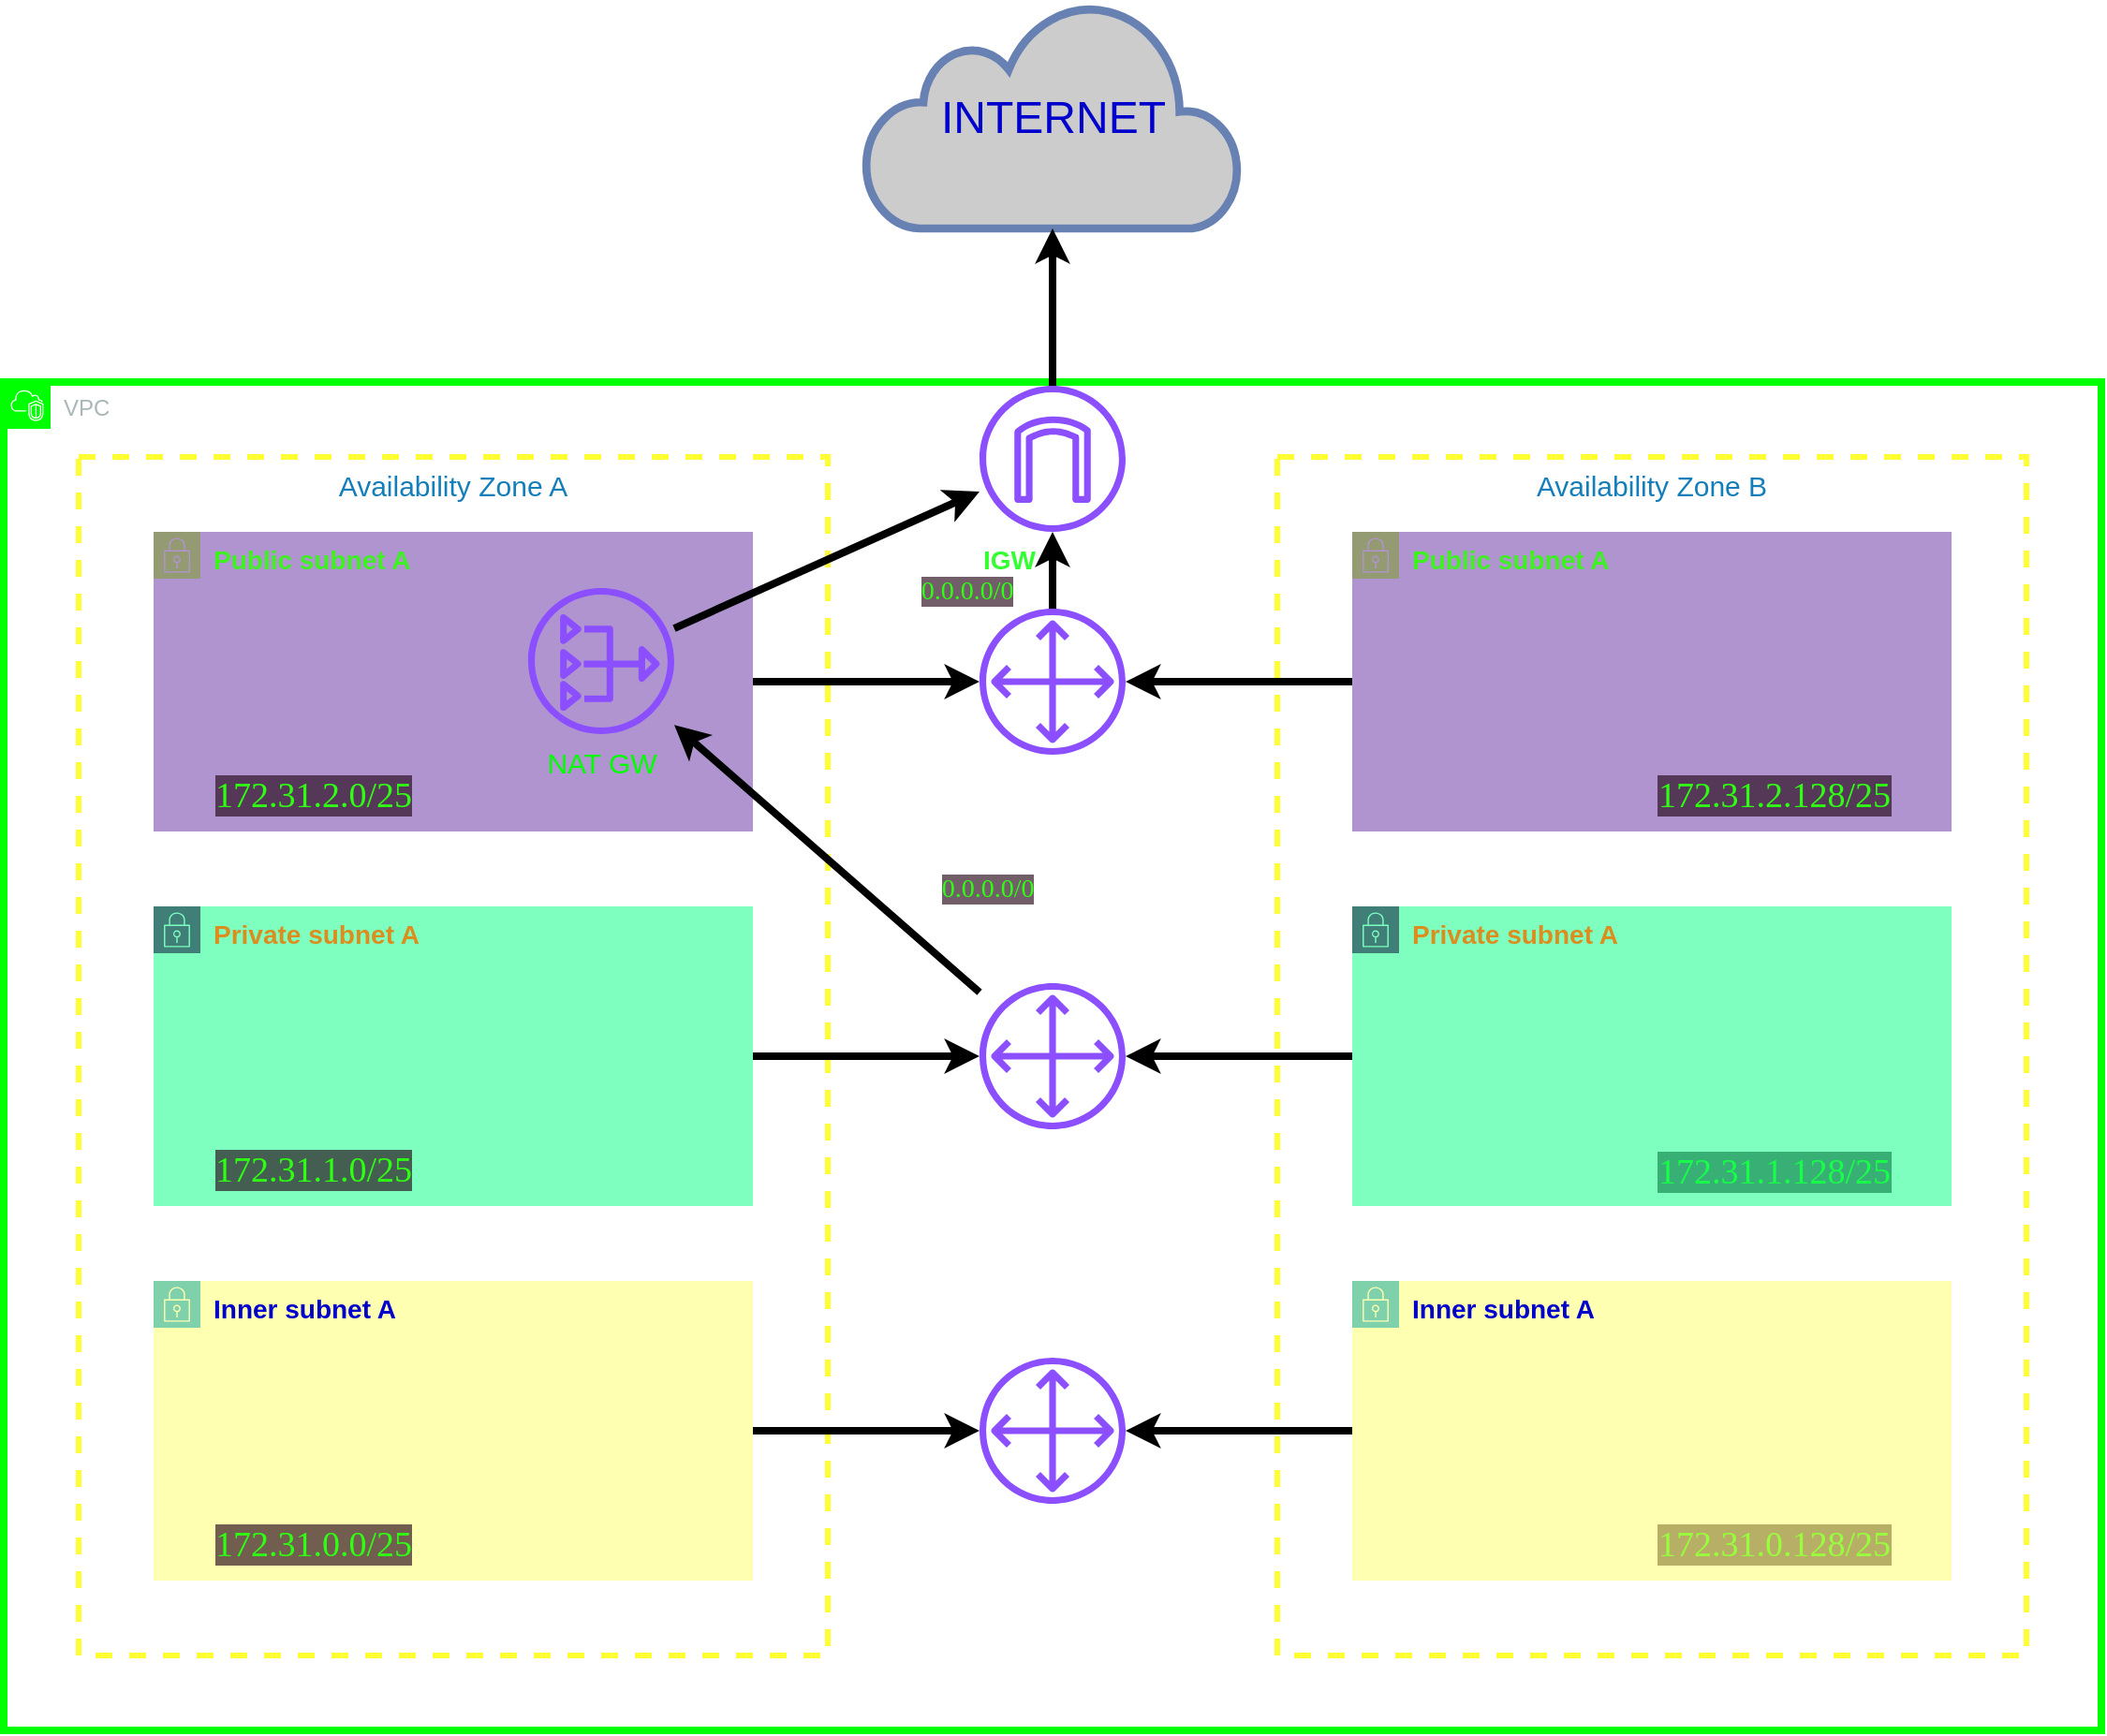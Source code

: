 <mxfile version="24.7.17">
  <diagram name="Page-1" id="hS4I89rfNqJYn6r8r8l5">
    <mxGraphModel dx="1584" dy="1025" grid="1" gridSize="10" guides="1" tooltips="1" connect="1" arrows="1" fold="1" page="1" pageScale="1" pageWidth="1654" pageHeight="1169" math="0" shadow="0">
      <root>
        <mxCell id="0" />
        <mxCell id="1" parent="0" />
        <mxCell id="uFk2t-kUWAG2hNGYg0_t-2" value="VPC" style="points=[[0,0],[0.25,0],[0.5,0],[0.75,0],[1,0],[1,0.25],[1,0.5],[1,0.75],[1,1],[0.75,1],[0.5,1],[0.25,1],[0,1],[0,0.75],[0,0.5],[0,0.25]];outlineConnect=0;gradientColor=none;html=1;whiteSpace=wrap;fontSize=12;fontStyle=0;container=1;pointerEvents=0;collapsible=0;recursiveResize=0;shape=mxgraph.aws4.group;grIcon=mxgraph.aws4.group_vpc2;strokeColor=#00FF00;fillColor=none;verticalAlign=top;align=left;spacingLeft=30;fontColor=#AAB7B8;dashed=0;strokeWidth=4;" vertex="1" parent="1">
          <mxGeometry x="120" y="320" width="1120" height="720" as="geometry" />
        </mxCell>
        <mxCell id="uFk2t-kUWAG2hNGYg0_t-3" value="Availability Zone A" style="fillColor=none;strokeColor=#FFFF33;dashed=1;verticalAlign=top;fontStyle=0;fontColor=#147EBA;whiteSpace=wrap;html=1;strokeWidth=3;fontSize=15;" vertex="1" parent="uFk2t-kUWAG2hNGYg0_t-2">
          <mxGeometry x="40" y="40" width="400" height="640" as="geometry" />
        </mxCell>
        <mxCell id="uFk2t-kUWAG2hNGYg0_t-41" style="edgeStyle=orthogonalEdgeStyle;rounded=0;orthogonalLoop=1;jettySize=auto;html=1;strokeWidth=4;" edge="1" parent="uFk2t-kUWAG2hNGYg0_t-2" source="uFk2t-kUWAG2hNGYg0_t-7" target="uFk2t-kUWAG2hNGYg0_t-31">
          <mxGeometry relative="1" as="geometry" />
        </mxCell>
        <mxCell id="uFk2t-kUWAG2hNGYg0_t-7" value="Public subnet A" style="points=[[0,0],[0.25,0],[0.5,0],[0.75,0],[1,0],[1,0.25],[1,0.5],[1,0.75],[1,1],[0.75,1],[0.5,1],[0.25,1],[0,1],[0,0.75],[0,0.5],[0,0.25]];outlineConnect=0;gradientColor=none;html=1;whiteSpace=wrap;fontSize=14;fontStyle=1;container=1;pointerEvents=0;collapsible=0;recursiveResize=0;shape=mxgraph.aws4.group;grIcon=mxgraph.aws4.group_security_group;grStroke=0;strokeColor=#7AA116;fillColor=#602ba1;verticalAlign=top;align=left;spacingLeft=30;fontColor=#3FF023;dashed=0;opacity=50;" vertex="1" parent="uFk2t-kUWAG2hNGYg0_t-2">
          <mxGeometry x="80" y="80" width="320" height="160" as="geometry" />
        </mxCell>
        <mxCell id="uFk2t-kUWAG2hNGYg0_t-9" value="Availability Zone B" style="fillColor=none;strokeColor=#FFFF33;dashed=1;verticalAlign=top;fontStyle=0;fontColor=#147EBA;whiteSpace=wrap;html=1;strokeWidth=3;fontSize=15;" vertex="1" parent="uFk2t-kUWAG2hNGYg0_t-2">
          <mxGeometry x="680" y="40" width="400" height="640" as="geometry" />
        </mxCell>
        <mxCell id="uFk2t-kUWAG2hNGYg0_t-48" style="edgeStyle=orthogonalEdgeStyle;rounded=0;orthogonalLoop=1;jettySize=auto;html=1;strokeWidth=4;" edge="1" parent="uFk2t-kUWAG2hNGYg0_t-2" source="uFk2t-kUWAG2hNGYg0_t-12" target="uFk2t-kUWAG2hNGYg0_t-32">
          <mxGeometry relative="1" as="geometry" />
        </mxCell>
        <mxCell id="uFk2t-kUWAG2hNGYg0_t-12" value="Private subnet A" style="points=[[0,0],[0.25,0],[0.5,0],[0.75,0],[1,0],[1,0.25],[1,0.5],[1,0.75],[1,1],[0.75,1],[0.5,1],[0.25,1],[0,1],[0,0.75],[0,0.5],[0,0.25]];outlineConnect=0;gradientColor=none;html=1;whiteSpace=wrap;fontSize=14;fontStyle=1;container=1;pointerEvents=0;collapsible=0;recursiveResize=0;shape=mxgraph.aws4.group;grIcon=mxgraph.aws4.group_security_group;grStroke=0;strokeColor=#000033;fillColor=#00FF80;verticalAlign=top;align=left;spacingLeft=30;fontColor=#db8d1f;dashed=0;opacity=50;" vertex="1" parent="uFk2t-kUWAG2hNGYg0_t-2">
          <mxGeometry x="80" y="280" width="320" height="160" as="geometry" />
        </mxCell>
        <mxCell id="uFk2t-kUWAG2hNGYg0_t-20" value="&lt;p class=&quot;p1&quot; style=&quot;margin: 0px; font-variant-numeric: normal; font-variant-east-asian: normal; font-variant-alternates: normal; font-size-adjust: none; font-kerning: auto; font-optical-sizing: auto; font-feature-settings: normal; font-variation-settings: normal; font-variant-position: normal; font-weight: 400; font-stretch: normal; font-size: 19px; line-height: normal; font-family: &amp;quot;Andale Mono&amp;quot;; color: rgb(47, 255, 18); background-color: rgba(37, 8, 25, 0.65); text-align: start; text-wrap: wrap;&quot;&gt;&lt;span class=&quot;s1&quot; style=&quot;font-variant-ligatures: no-common-ligatures; font-size: 19px;&quot;&gt;172.31.1.128/25&lt;/span&gt;&lt;/p&gt;" style="text;strokeColor=none;fillColor=none;html=1;fontSize=19;fontStyle=1;verticalAlign=middle;align=center;" vertex="1" parent="uFk2t-kUWAG2hNGYg0_t-12">
          <mxGeometry x="790" y="131" width="150" height="20" as="geometry" />
        </mxCell>
        <mxCell id="uFk2t-kUWAG2hNGYg0_t-49" style="edgeStyle=orthogonalEdgeStyle;rounded=0;orthogonalLoop=1;jettySize=auto;html=1;strokeWidth=4;" edge="1" parent="uFk2t-kUWAG2hNGYg0_t-2" source="uFk2t-kUWAG2hNGYg0_t-15" target="uFk2t-kUWAG2hNGYg0_t-33">
          <mxGeometry relative="1" as="geometry" />
        </mxCell>
        <mxCell id="uFk2t-kUWAG2hNGYg0_t-15" value="Inner subnet A" style="points=[[0,0],[0.25,0],[0.5,0],[0.75,0],[1,0],[1,0.25],[1,0.5],[1,0.75],[1,1],[0.75,1],[0.5,1],[0.25,1],[0,1],[0,0.75],[0,0.5],[0,0.25]];outlineConnect=0;gradientColor=none;html=1;whiteSpace=wrap;fontSize=14;fontStyle=1;container=1;pointerEvents=0;collapsible=0;recursiveResize=0;shape=mxgraph.aws4.group;grIcon=mxgraph.aws4.group_security_group;grStroke=0;strokeColor=#00A4A6;fillColor=#FFFF66;verticalAlign=top;align=left;spacingLeft=30;fontColor=#0000CC;dashed=0;opacity=50;" vertex="1" parent="uFk2t-kUWAG2hNGYg0_t-2">
          <mxGeometry x="80" y="480" width="320" height="160" as="geometry" />
        </mxCell>
        <mxCell id="uFk2t-kUWAG2hNGYg0_t-19" value="&lt;p class=&quot;p1&quot; style=&quot;margin: 0px; font-variant-numeric: normal; font-variant-east-asian: normal; font-variant-alternates: normal; font-size-adjust: none; font-kerning: auto; font-optical-sizing: auto; font-feature-settings: normal; font-variation-settings: normal; font-variant-position: normal; font-weight: 400; font-stretch: normal; font-size: 19px; line-height: normal; font-family: &amp;quot;Andale Mono&amp;quot;; color: rgb(47, 255, 18); background-color: rgba(37, 8, 25, 0.65); text-align: start; text-wrap: wrap;&quot;&gt;&lt;span class=&quot;s1&quot; style=&quot;font-variant-ligatures: no-common-ligatures; font-size: 19px;&quot;&gt;172.31.0.0/25&lt;/span&gt;&lt;/p&gt;" style="text;strokeColor=none;fillColor=none;html=1;fontSize=19;fontStyle=1;verticalAlign=middle;align=center;" vertex="1" parent="uFk2t-kUWAG2hNGYg0_t-15">
          <mxGeometry x="10" y="130" width="150" height="20" as="geometry" />
        </mxCell>
        <mxCell id="uFk2t-kUWAG2hNGYg0_t-21" value="&lt;p class=&quot;p1&quot; style=&quot;margin: 0px; font-variant-numeric: normal; font-variant-east-asian: normal; font-variant-alternates: normal; font-size-adjust: none; font-kerning: auto; font-optical-sizing: auto; font-feature-settings: normal; font-variation-settings: normal; font-variant-position: normal; font-weight: 400; font-stretch: normal; font-size: 19px; line-height: normal; font-family: &amp;quot;Andale Mono&amp;quot;; color: rgb(47, 255, 18); background-color: rgba(37, 8, 25, 0.65); text-align: start; text-wrap: wrap;&quot;&gt;&lt;span class=&quot;s1&quot; style=&quot;font-variant-ligatures: no-common-ligatures; font-size: 19px;&quot;&gt;172.31.0.128/25&lt;/span&gt;&lt;/p&gt;" style="text;strokeColor=none;fillColor=none;html=1;fontSize=19;fontStyle=1;verticalAlign=middle;align=center;" vertex="1" parent="uFk2t-kUWAG2hNGYg0_t-15">
          <mxGeometry x="790" y="130" width="150" height="20" as="geometry" />
        </mxCell>
        <mxCell id="uFk2t-kUWAG2hNGYg0_t-16" value="&lt;p class=&quot;p1&quot; style=&quot;margin: 0px; font-variant-numeric: normal; font-variant-east-asian: normal; font-variant-alternates: normal; font-size-adjust: none; font-kerning: auto; font-optical-sizing: auto; font-feature-settings: normal; font-variation-settings: normal; font-variant-position: normal; font-weight: 400; font-stretch: normal; font-size: 19px; line-height: normal; font-family: &amp;quot;Andale Mono&amp;quot;; color: rgb(47, 255, 18); background-color: rgba(37, 8, 25, 0.65); text-align: start; text-wrap: wrap;&quot;&gt;&lt;span class=&quot;s1&quot; style=&quot;font-variant-ligatures: no-common-ligatures; font-size: 19px;&quot;&gt;172.31.2.0/25&lt;/span&gt;&lt;/p&gt;" style="text;strokeColor=none;fillColor=none;html=1;fontSize=19;fontStyle=1;verticalAlign=middle;align=center;" vertex="1" parent="uFk2t-kUWAG2hNGYg0_t-2">
          <mxGeometry x="90" y="210" width="150" height="20" as="geometry" />
        </mxCell>
        <mxCell id="uFk2t-kUWAG2hNGYg0_t-18" value="&lt;p class=&quot;p1&quot; style=&quot;margin: 0px; font-variant-numeric: normal; font-variant-east-asian: normal; font-variant-alternates: normal; font-size-adjust: none; font-kerning: auto; font-optical-sizing: auto; font-feature-settings: normal; font-variation-settings: normal; font-variant-position: normal; font-weight: 400; font-stretch: normal; font-size: 19px; line-height: normal; font-family: &amp;quot;Andale Mono&amp;quot;; color: rgb(47, 255, 18); background-color: rgba(37, 8, 25, 0.65); text-align: start; text-wrap: wrap;&quot;&gt;&lt;span class=&quot;s1&quot; style=&quot;font-variant-ligatures: no-common-ligatures; font-size: 19px;&quot;&gt;172.31.1.0/25&lt;/span&gt;&lt;/p&gt;" style="text;strokeColor=none;fillColor=none;html=1;fontSize=19;fontStyle=1;verticalAlign=middle;align=center;" vertex="1" parent="uFk2t-kUWAG2hNGYg0_t-2">
          <mxGeometry x="90" y="410" width="150" height="20" as="geometry" />
        </mxCell>
        <mxCell id="uFk2t-kUWAG2hNGYg0_t-40" style="edgeStyle=orthogonalEdgeStyle;rounded=0;orthogonalLoop=1;jettySize=auto;html=1;strokeWidth=4;" edge="1" parent="uFk2t-kUWAG2hNGYg0_t-2" source="uFk2t-kUWAG2hNGYg0_t-22" target="uFk2t-kUWAG2hNGYg0_t-31">
          <mxGeometry relative="1" as="geometry" />
        </mxCell>
        <mxCell id="uFk2t-kUWAG2hNGYg0_t-22" value="Public subnet A" style="points=[[0,0],[0.25,0],[0.5,0],[0.75,0],[1,0],[1,0.25],[1,0.5],[1,0.75],[1,1],[0.75,1],[0.5,1],[0.25,1],[0,1],[0,0.75],[0,0.5],[0,0.25]];outlineConnect=0;gradientColor=none;html=1;whiteSpace=wrap;fontSize=14;fontStyle=1;container=1;pointerEvents=0;collapsible=0;recursiveResize=0;shape=mxgraph.aws4.group;grIcon=mxgraph.aws4.group_security_group;grStroke=0;strokeColor=#7AA116;fillColor=#602ba1;verticalAlign=top;align=left;spacingLeft=30;fontColor=#3FF023;dashed=0;opacity=50;" vertex="1" parent="uFk2t-kUWAG2hNGYg0_t-2">
          <mxGeometry x="720" y="80" width="320" height="160" as="geometry" />
        </mxCell>
        <mxCell id="uFk2t-kUWAG2hNGYg0_t-56" value="&lt;p class=&quot;p1&quot; style=&quot;margin: 0px; font-variant-numeric: normal; font-variant-east-asian: normal; font-variant-alternates: normal; font-size-adjust: none; font-kerning: auto; font-optical-sizing: auto; font-feature-settings: normal; font-variation-settings: normal; font-variant-position: normal; font-weight: 400; font-stretch: normal; font-size: 19px; line-height: normal; font-family: &amp;quot;Andale Mono&amp;quot;; color: rgb(47, 255, 18); background-color: rgba(37, 8, 25, 0.65); text-align: start; text-wrap: wrap;&quot;&gt;&lt;span class=&quot;s1&quot; style=&quot;font-variant-ligatures: no-common-ligatures; font-size: 19px;&quot;&gt;172.31.2.128/25&lt;/span&gt;&lt;/p&gt;" style="text;strokeColor=none;fillColor=none;html=1;fontSize=19;fontStyle=1;verticalAlign=middle;align=center;" vertex="1" parent="uFk2t-kUWAG2hNGYg0_t-22">
          <mxGeometry x="150" y="130" width="150" height="20" as="geometry" />
        </mxCell>
        <mxCell id="uFk2t-kUWAG2hNGYg0_t-47" style="edgeStyle=orthogonalEdgeStyle;rounded=0;orthogonalLoop=1;jettySize=auto;html=1;strokeWidth=4;" edge="1" parent="uFk2t-kUWAG2hNGYg0_t-2" source="uFk2t-kUWAG2hNGYg0_t-24" target="uFk2t-kUWAG2hNGYg0_t-32">
          <mxGeometry relative="1" as="geometry" />
        </mxCell>
        <mxCell id="uFk2t-kUWAG2hNGYg0_t-24" value="Private subnet A" style="points=[[0,0],[0.25,0],[0.5,0],[0.75,0],[1,0],[1,0.25],[1,0.5],[1,0.75],[1,1],[0.75,1],[0.5,1],[0.25,1],[0,1],[0,0.75],[0,0.5],[0,0.25]];outlineConnect=0;gradientColor=none;html=1;whiteSpace=wrap;fontSize=14;fontStyle=1;container=1;pointerEvents=0;collapsible=0;recursiveResize=0;shape=mxgraph.aws4.group;grIcon=mxgraph.aws4.group_security_group;grStroke=0;strokeColor=#000033;fillColor=#00FF80;verticalAlign=top;align=left;spacingLeft=30;fontColor=#db8d1f;dashed=0;opacity=50;" vertex="1" parent="uFk2t-kUWAG2hNGYg0_t-2">
          <mxGeometry x="720" y="280" width="320" height="160" as="geometry" />
        </mxCell>
        <mxCell id="uFk2t-kUWAG2hNGYg0_t-50" style="edgeStyle=orthogonalEdgeStyle;rounded=0;orthogonalLoop=1;jettySize=auto;html=1;strokeWidth=4;" edge="1" parent="uFk2t-kUWAG2hNGYg0_t-2" source="uFk2t-kUWAG2hNGYg0_t-26" target="uFk2t-kUWAG2hNGYg0_t-33">
          <mxGeometry relative="1" as="geometry" />
        </mxCell>
        <mxCell id="uFk2t-kUWAG2hNGYg0_t-26" value="Inner subnet A" style="points=[[0,0],[0.25,0],[0.5,0],[0.75,0],[1,0],[1,0.25],[1,0.5],[1,0.75],[1,1],[0.75,1],[0.5,1],[0.25,1],[0,1],[0,0.75],[0,0.5],[0,0.25]];outlineConnect=0;gradientColor=none;html=1;whiteSpace=wrap;fontSize=14;fontStyle=1;container=1;pointerEvents=0;collapsible=0;recursiveResize=0;shape=mxgraph.aws4.group;grIcon=mxgraph.aws4.group_security_group;grStroke=0;strokeColor=#00A4A6;fillColor=#FFFF66;verticalAlign=top;align=left;spacingLeft=30;fontColor=#0000CC;dashed=0;opacity=50;" vertex="1" parent="uFk2t-kUWAG2hNGYg0_t-2">
          <mxGeometry x="720" y="480" width="320" height="160" as="geometry" />
        </mxCell>
        <mxCell id="uFk2t-kUWAG2hNGYg0_t-30" value="IGW" style="sketch=0;outlineConnect=0;fontColor=#33FF33;gradientColor=none;fillColor=#8C4FFF;strokeColor=none;dashed=0;verticalLabelPosition=bottom;verticalAlign=top;align=left;html=1;fontSize=14;fontStyle=1;aspect=fixed;pointerEvents=1;shape=mxgraph.aws4.internet_gateway;" vertex="1" parent="uFk2t-kUWAG2hNGYg0_t-2">
          <mxGeometry x="521" y="2" width="78" height="78" as="geometry" />
        </mxCell>
        <mxCell id="uFk2t-kUWAG2hNGYg0_t-37" value="" style="edgeStyle=orthogonalEdgeStyle;rounded=0;orthogonalLoop=1;jettySize=auto;html=1;strokeWidth=4;" edge="1" parent="uFk2t-kUWAG2hNGYg0_t-2" source="uFk2t-kUWAG2hNGYg0_t-31" target="uFk2t-kUWAG2hNGYg0_t-30">
          <mxGeometry relative="1" as="geometry" />
        </mxCell>
        <mxCell id="uFk2t-kUWAG2hNGYg0_t-31" value="" style="sketch=0;outlineConnect=0;fontColor=#232F3E;gradientColor=none;fillColor=#8C4FFF;strokeColor=none;dashed=0;verticalLabelPosition=bottom;verticalAlign=top;align=center;html=1;fontSize=12;fontStyle=0;aspect=fixed;pointerEvents=1;shape=mxgraph.aws4.customer_gateway;" vertex="1" parent="uFk2t-kUWAG2hNGYg0_t-2">
          <mxGeometry x="521" y="121" width="78" height="78" as="geometry" />
        </mxCell>
        <mxCell id="uFk2t-kUWAG2hNGYg0_t-45" style="rounded=0;orthogonalLoop=1;jettySize=auto;html=1;strokeWidth=4;" edge="1" parent="uFk2t-kUWAG2hNGYg0_t-2" source="uFk2t-kUWAG2hNGYg0_t-29" target="uFk2t-kUWAG2hNGYg0_t-30">
          <mxGeometry relative="1" as="geometry" />
        </mxCell>
        <mxCell id="uFk2t-kUWAG2hNGYg0_t-29" value="NAT GW" style="sketch=0;outlineConnect=0;fontColor=#00FF00;gradientColor=none;fillColor=#8C4FFF;strokeColor=none;dashed=0;verticalLabelPosition=bottom;verticalAlign=top;align=center;html=1;fontSize=15;fontStyle=0;aspect=fixed;pointerEvents=1;shape=mxgraph.aws4.nat_gateway;" vertex="1" parent="uFk2t-kUWAG2hNGYg0_t-2">
          <mxGeometry x="280" y="110" width="78" height="78" as="geometry" />
        </mxCell>
        <mxCell id="uFk2t-kUWAG2hNGYg0_t-46" style="rounded=0;orthogonalLoop=1;jettySize=auto;html=1;strokeWidth=4;" edge="1" parent="uFk2t-kUWAG2hNGYg0_t-2" source="uFk2t-kUWAG2hNGYg0_t-32" target="uFk2t-kUWAG2hNGYg0_t-29">
          <mxGeometry relative="1" as="geometry" />
        </mxCell>
        <mxCell id="uFk2t-kUWAG2hNGYg0_t-32" value="" style="sketch=0;outlineConnect=0;fontColor=#232F3E;gradientColor=none;fillColor=#8C4FFF;strokeColor=none;dashed=0;verticalLabelPosition=bottom;verticalAlign=top;align=center;html=1;fontSize=12;fontStyle=0;aspect=fixed;pointerEvents=1;shape=mxgraph.aws4.customer_gateway;" vertex="1" parent="uFk2t-kUWAG2hNGYg0_t-2">
          <mxGeometry x="521" y="321" width="78" height="78" as="geometry" />
        </mxCell>
        <mxCell id="uFk2t-kUWAG2hNGYg0_t-33" value="" style="sketch=0;outlineConnect=0;fontColor=#232F3E;gradientColor=none;fillColor=#8C4FFF;strokeColor=none;dashed=0;verticalLabelPosition=bottom;verticalAlign=top;align=center;html=1;fontSize=12;fontStyle=0;aspect=fixed;pointerEvents=1;shape=mxgraph.aws4.customer_gateway;" vertex="1" parent="uFk2t-kUWAG2hNGYg0_t-2">
          <mxGeometry x="521" y="521" width="78" height="78" as="geometry" />
        </mxCell>
        <mxCell id="uFk2t-kUWAG2hNGYg0_t-54" value="&lt;p style=&quot;margin: 0px; font-variant-numeric: normal; font-variant-east-asian: normal; font-variant-alternates: normal; font-size-adjust: none; font-kerning: auto; font-optical-sizing: auto; font-feature-settings: normal; font-variation-settings: normal; font-variant-position: normal; font-weight: 400; font-stretch: normal; font-size: 14px; line-height: normal; font-family: &amp;quot;Andale Mono&amp;quot;; color: rgb(47, 255, 18); background-color: rgba(37, 8, 25, 0.65); text-align: start; text-wrap: wrap;&quot; class=&quot;p1&quot;&gt;&lt;span style=&quot;font-variant-ligatures: no-common-ligatures; font-size: 14px;&quot; class=&quot;s1&quot;&gt;0.0.0.0/0&lt;/span&gt;&lt;/p&gt;" style="text;strokeColor=none;fillColor=none;html=1;fontSize=14;fontStyle=1;verticalAlign=middle;align=center;" vertex="1" parent="uFk2t-kUWAG2hNGYg0_t-2">
          <mxGeometry x="469" y="101" width="90" height="20" as="geometry" />
        </mxCell>
        <mxCell id="uFk2t-kUWAG2hNGYg0_t-55" value="&lt;p style=&quot;margin: 0px; font-variant-numeric: normal; font-variant-east-asian: normal; font-variant-alternates: normal; font-size-adjust: none; font-kerning: auto; font-optical-sizing: auto; font-feature-settings: normal; font-variation-settings: normal; font-variant-position: normal; font-weight: 400; font-stretch: normal; font-size: 14px; line-height: normal; font-family: &amp;quot;Andale Mono&amp;quot;; color: rgb(47, 255, 18); background-color: rgba(37, 8, 25, 0.65); text-align: start; text-wrap: wrap;&quot; class=&quot;p1&quot;&gt;&lt;span style=&quot;font-variant-ligatures: no-common-ligatures; font-size: 14px;&quot; class=&quot;s1&quot;&gt;0.0.0.0/0&lt;/span&gt;&lt;/p&gt;" style="text;strokeColor=none;fillColor=none;html=1;fontSize=14;fontStyle=1;verticalAlign=middle;align=center;" vertex="1" parent="uFk2t-kUWAG2hNGYg0_t-2">
          <mxGeometry x="480" y="260" width="90" height="20" as="geometry" />
        </mxCell>
        <mxCell id="uFk2t-kUWAG2hNGYg0_t-11" value="&lt;p style=&quot;line-height: 100%; font-size: 24px;&quot;&gt;INTERNET&lt;/p&gt;" style="html=1;outlineConnect=0;fillColor=#CCCCCC;strokeColor=#6881B3;gradientColor=none;gradientDirection=north;strokeWidth=2;shape=mxgraph.networks.cloud;fontColor=#0000CC;" vertex="1" parent="1">
          <mxGeometry x="580" y="117" width="200" height="121" as="geometry" />
        </mxCell>
        <mxCell id="uFk2t-kUWAG2hNGYg0_t-39" value="" style="edgeStyle=orthogonalEdgeStyle;rounded=0;orthogonalLoop=1;jettySize=auto;html=1;entryX=0.5;entryY=1;entryDx=0;entryDy=0;entryPerimeter=0;strokeWidth=4;" edge="1" parent="1" source="uFk2t-kUWAG2hNGYg0_t-30" target="uFk2t-kUWAG2hNGYg0_t-11">
          <mxGeometry relative="1" as="geometry">
            <mxPoint x="690" y="233" as="targetPoint" />
          </mxGeometry>
        </mxCell>
      </root>
    </mxGraphModel>
  </diagram>
</mxfile>
